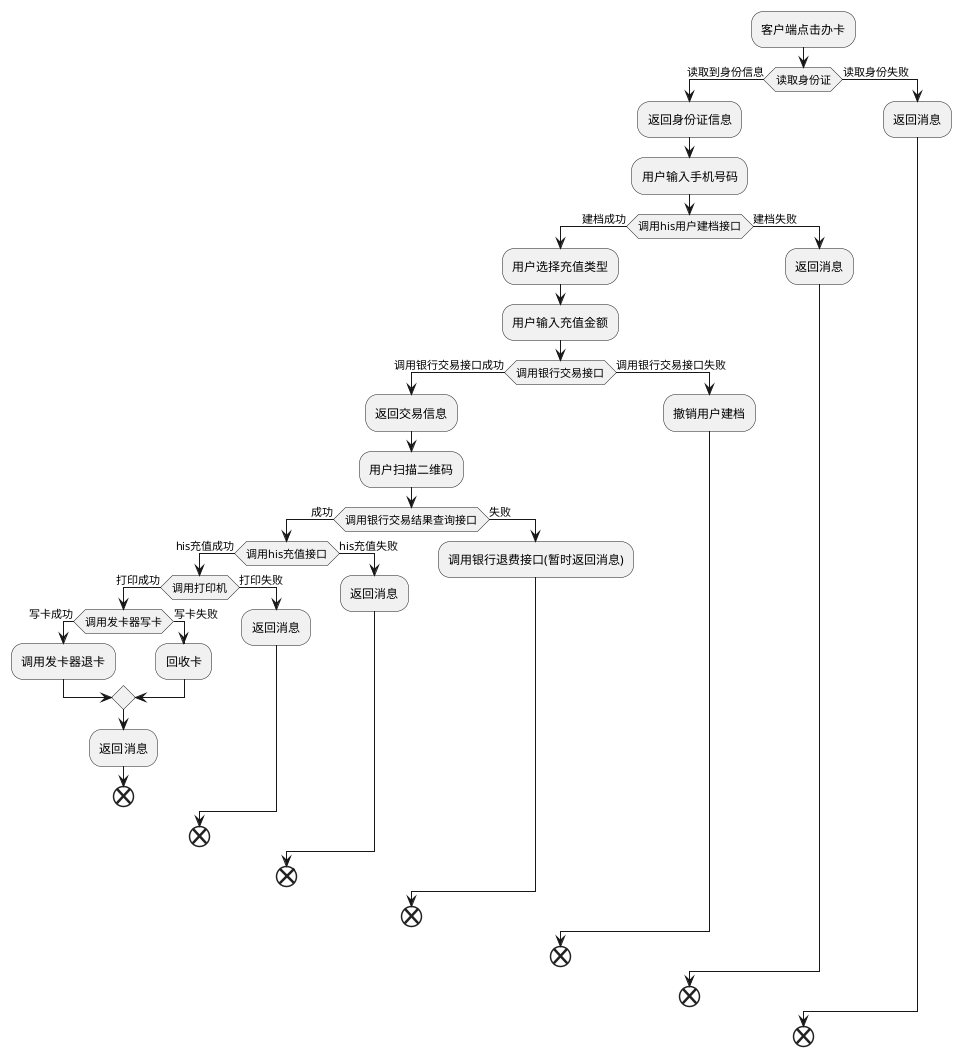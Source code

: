 @startuml
:客户端点击办卡;
if(读取身份证) then(读取到身份信息)
    :返回身份证信息;
    :用户输入手机号码;
    if(调用his用户建档接口) then(建档成功)
        :用户选择充值类型;
        :用户输入充值金额;
        if(调用银行交易接口) then(调用银行交易接口成功)
            :返回交易信息;
            :用户扫描二维码;
            if(调用银行交易结果查询接口) then(成功)
                if(调用his充值接口) then(his充值成功)
                    if(调用打印机) then(打印成功)
                        if(调用发卡器写卡) then(写卡成功)
                            :调用发卡器退卡;
                        else(写卡失败)
                            :回收卡;
                        endif
                        :返回消息;
                        end
                    else(打印失败)
                        :返回消息;
                    endif
                    end
                else(his充值失败)
                    :返回消息;
                endif
                end
            else(失败)
                :调用银行退费接口(暂时返回消息);
            endif
                end
        else(调用银行交易接口失败)
            :撤销用户建档;
        endif
        end
    else(建档失败)
        :返回消息;
    endif
        end
else(读取身份失败)
    :返回消息;
endif
    end
@enduml